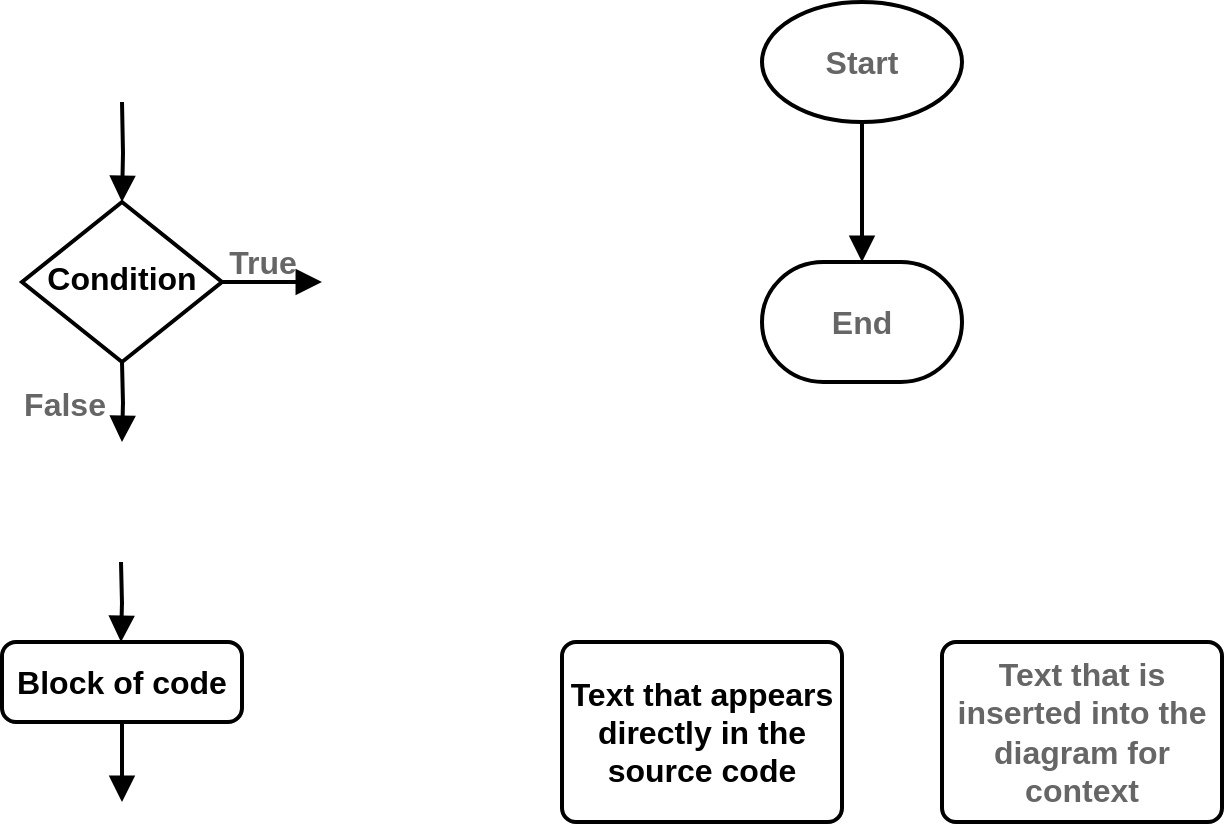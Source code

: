 <mxfile version="13.6.2" type="device"><diagram id="C5RBs43oDa-KdzZeNtuy" name="Page-1"><mxGraphModel dx="462" dy="843" grid="1" gridSize="10" guides="1" tooltips="1" connect="1" arrows="1" fold="1" page="1" pageScale="1" pageWidth="827" pageHeight="1169" math="0" shadow="0"><root><mxCell id="WIyWlLk6GJQsqaUBKTNV-0"/><mxCell id="WIyWlLk6GJQsqaUBKTNV-1" parent="WIyWlLk6GJQsqaUBKTNV-0"/><mxCell id="WIyWlLk6GJQsqaUBKTNV-2" value="" style="rounded=0;html=1;jettySize=auto;orthogonalLoop=1;fontSize=16;endArrow=block;endFill=1;endSize=8;strokeWidth=2;shadow=0;labelBackgroundColor=none;edgeStyle=orthogonalEdgeStyle;fontStyle=1" parent="WIyWlLk6GJQsqaUBKTNV-1" target="WIyWlLk6GJQsqaUBKTNV-6" edge="1"><mxGeometry relative="1" as="geometry"><mxPoint x="220" y="120" as="sourcePoint"/></mxGeometry></mxCell><mxCell id="WIyWlLk6GJQsqaUBKTNV-4" value="&lt;font color=&quot;#666666&quot;&gt;False&lt;/font&gt;" style="rounded=0;html=1;jettySize=auto;orthogonalLoop=1;fontSize=16;endArrow=block;endFill=1;endSize=8;strokeWidth=2;shadow=0;labelBackgroundColor=none;edgeStyle=orthogonalEdgeStyle;fontStyle=1" parent="WIyWlLk6GJQsqaUBKTNV-1" edge="1"><mxGeometry y="30" relative="1" as="geometry"><mxPoint as="offset"/><mxPoint x="220" y="250" as="sourcePoint"/><mxPoint x="220" y="290" as="targetPoint"/></mxGeometry></mxCell><mxCell id="WIyWlLk6GJQsqaUBKTNV-5" value="&lt;font color=&quot;#666666&quot;&gt;True&lt;/font&gt;" style="edgeStyle=orthogonalEdgeStyle;rounded=0;html=1;jettySize=auto;orthogonalLoop=1;fontSize=16;endArrow=block;endFill=1;endSize=8;strokeWidth=2;shadow=0;labelBackgroundColor=none;fontStyle=1" parent="WIyWlLk6GJQsqaUBKTNV-1" source="WIyWlLk6GJQsqaUBKTNV-6" edge="1"><mxGeometry x="-0.2" y="10" relative="1" as="geometry"><mxPoint as="offset"/><mxPoint x="320" y="210" as="targetPoint"/></mxGeometry></mxCell><mxCell id="WIyWlLk6GJQsqaUBKTNV-6" value="Condition" style="rhombus;whiteSpace=wrap;html=1;shadow=0;fontFamily=Helvetica;fontSize=16;align=center;strokeWidth=2;spacing=6;spacingTop=-4;fontStyle=1" parent="WIyWlLk6GJQsqaUBKTNV-1" vertex="1"><mxGeometry x="170" y="170" width="100" height="80" as="geometry"/></mxCell><mxCell id="BWElGE4sHAHdSp3jUTrb-0" value="&lt;font color=&quot;#666666&quot;&gt;End&lt;/font&gt;" style="strokeWidth=2;html=1;shape=mxgraph.flowchart.terminator;whiteSpace=wrap;fontSize=16;fontStyle=1" parent="WIyWlLk6GJQsqaUBKTNV-1" vertex="1"><mxGeometry x="540" y="200" width="100" height="60" as="geometry"/></mxCell><mxCell id="BWElGE4sHAHdSp3jUTrb-1" value="&lt;font color=&quot;#666666&quot;&gt;Start&lt;/font&gt;" style="strokeWidth=2;html=1;shape=mxgraph.flowchart.start_1;whiteSpace=wrap;fontSize=16;fontStyle=1" parent="WIyWlLk6GJQsqaUBKTNV-1" vertex="1"><mxGeometry x="540" y="70" width="100" height="60" as="geometry"/></mxCell><mxCell id="BWElGE4sHAHdSp3jUTrb-2" value="" style="rounded=0;html=1;jettySize=auto;orthogonalLoop=1;fontSize=16;endArrow=block;endFill=1;endSize=8;strokeWidth=2;shadow=0;labelBackgroundColor=none;edgeStyle=orthogonalEdgeStyle;fontStyle=1;exitX=0.5;exitY=1;exitDx=0;exitDy=0;exitPerimeter=0;entryX=0.5;entryY=0;entryDx=0;entryDy=0;entryPerimeter=0;" parent="WIyWlLk6GJQsqaUBKTNV-1" source="BWElGE4sHAHdSp3jUTrb-1" target="BWElGE4sHAHdSp3jUTrb-0" edge="1"><mxGeometry relative="1" as="geometry"><mxPoint x="230" y="130" as="sourcePoint"/><mxPoint x="230" y="180" as="targetPoint"/><Array as="points"><mxPoint x="590" y="150"/><mxPoint x="590" y="150"/></Array></mxGeometry></mxCell><mxCell id="BWElGE4sHAHdSp3jUTrb-3" value="" style="rounded=0;html=1;jettySize=auto;orthogonalLoop=1;fontSize=16;endArrow=block;endFill=1;endSize=8;strokeWidth=2;shadow=0;labelBackgroundColor=none;edgeStyle=orthogonalEdgeStyle;fontStyle=1" parent="WIyWlLk6GJQsqaUBKTNV-1" edge="1"><mxGeometry y="20" relative="1" as="geometry"><mxPoint as="offset"/><mxPoint x="219.5" y="350" as="sourcePoint"/><mxPoint x="219.5" y="390" as="targetPoint"/></mxGeometry></mxCell><mxCell id="BWElGE4sHAHdSp3jUTrb-4" value="Block of code" style="rounded=1;whiteSpace=wrap;html=1;absoluteArcSize=1;arcSize=14;strokeWidth=2;shadow=0;fontFamily=Helvetica;fontSize=16;fontColor=#000000;align=center;strokeColor=#000000;fillColor=#ffffff;fontStyle=1" parent="WIyWlLk6GJQsqaUBKTNV-1" vertex="1"><mxGeometry x="160" y="390" width="120" height="40" as="geometry"/></mxCell><mxCell id="BWElGE4sHAHdSp3jUTrb-5" value="" style="rounded=0;html=1;jettySize=auto;orthogonalLoop=1;fontSize=16;endArrow=block;endFill=1;endSize=8;strokeWidth=2;shadow=0;labelBackgroundColor=none;edgeStyle=orthogonalEdgeStyle;fontStyle=1;exitX=0.5;exitY=1;exitDx=0;exitDy=0;" parent="WIyWlLk6GJQsqaUBKTNV-1" source="BWElGE4sHAHdSp3jUTrb-4" edge="1"><mxGeometry y="20" relative="1" as="geometry"><mxPoint as="offset"/><mxPoint x="229.5" y="360" as="sourcePoint"/><mxPoint x="220" y="470" as="targetPoint"/></mxGeometry></mxCell><mxCell id="yz5WZrxYp-2toF87jASB-0" value="Text that appears directly in the source code" style="rounded=1;whiteSpace=wrap;html=1;absoluteArcSize=1;arcSize=14;strokeWidth=2;shadow=0;fontFamily=Helvetica;fontSize=16;fontColor=#000000;align=center;strokeColor=#000000;fillColor=#ffffff;fontStyle=1" vertex="1" parent="WIyWlLk6GJQsqaUBKTNV-1"><mxGeometry x="440" y="390" width="140" height="90" as="geometry"/></mxCell><mxCell id="yz5WZrxYp-2toF87jASB-1" value="Text that is inserted into the diagram for context" style="rounded=1;whiteSpace=wrap;html=1;absoluteArcSize=1;arcSize=14;strokeWidth=2;shadow=0;fontFamily=Helvetica;fontSize=16;align=center;strokeColor=#000000;fillColor=#ffffff;fontStyle=1;fontColor=#666666;" vertex="1" parent="WIyWlLk6GJQsqaUBKTNV-1"><mxGeometry x="630" y="390" width="140" height="90" as="geometry"/></mxCell></root></mxGraphModel></diagram></mxfile>